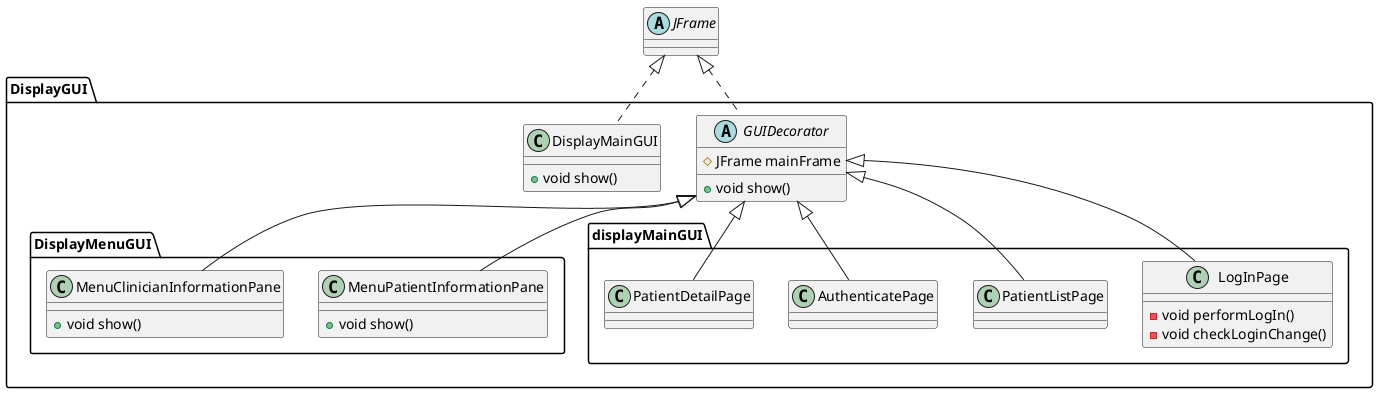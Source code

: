 @startuml
abstract JFrame {
}

abstract class DisplayGUI.GUIDecorator {
# JFrame mainFrame
+ void show()
}

class DisplayGUI.DisplayMenuGUI.MenuPatientInformationPane {
+ void show()
}

class DisplayGUI.DisplayMenuGUI.MenuClinicianInformationPane {
+ void show()
}

class DisplayGUI.displayMainGUI.LogInPage {
- void performLogIn()
- void checkLoginChange()
}

class DisplayGUI.displayMainGUI.PatientListPage {
}

class DisplayGUI.displayMainGUI.AuthenticatePage {
}


class DisplayGUI.displayMainGUI.PatientDetailPage {
}



class DisplayGUI.DisplayMainGUI {
+ void show()
}


DisplayGUI.GUIDecorator <|-- DisplayGUI.displayMainGUI.AuthenticatePage
DisplayGUI.GUIDecorator <|-- DisplayGUI.displayMainGUI.LogInPage
DisplayGUI.GUIDecorator <|-- DisplayGUI.displayMainGUI.PatientDetailPage
DisplayGUI.GUIDecorator <|-- DisplayGUI.displayMainGUI.PatientListPage
DisplayGUI.GUIDecorator <|-- DisplayGUI.DisplayMenuGUI.MenuClinicianInformationPane
DisplayGUI.GUIDecorator <|-- DisplayGUI.DisplayMenuGUI.MenuPatientInformationPane
JFrame <|.. DisplayGUI.GUIDecorator
JFrame <|.. DisplayGUI.DisplayMainGUI
@enduml